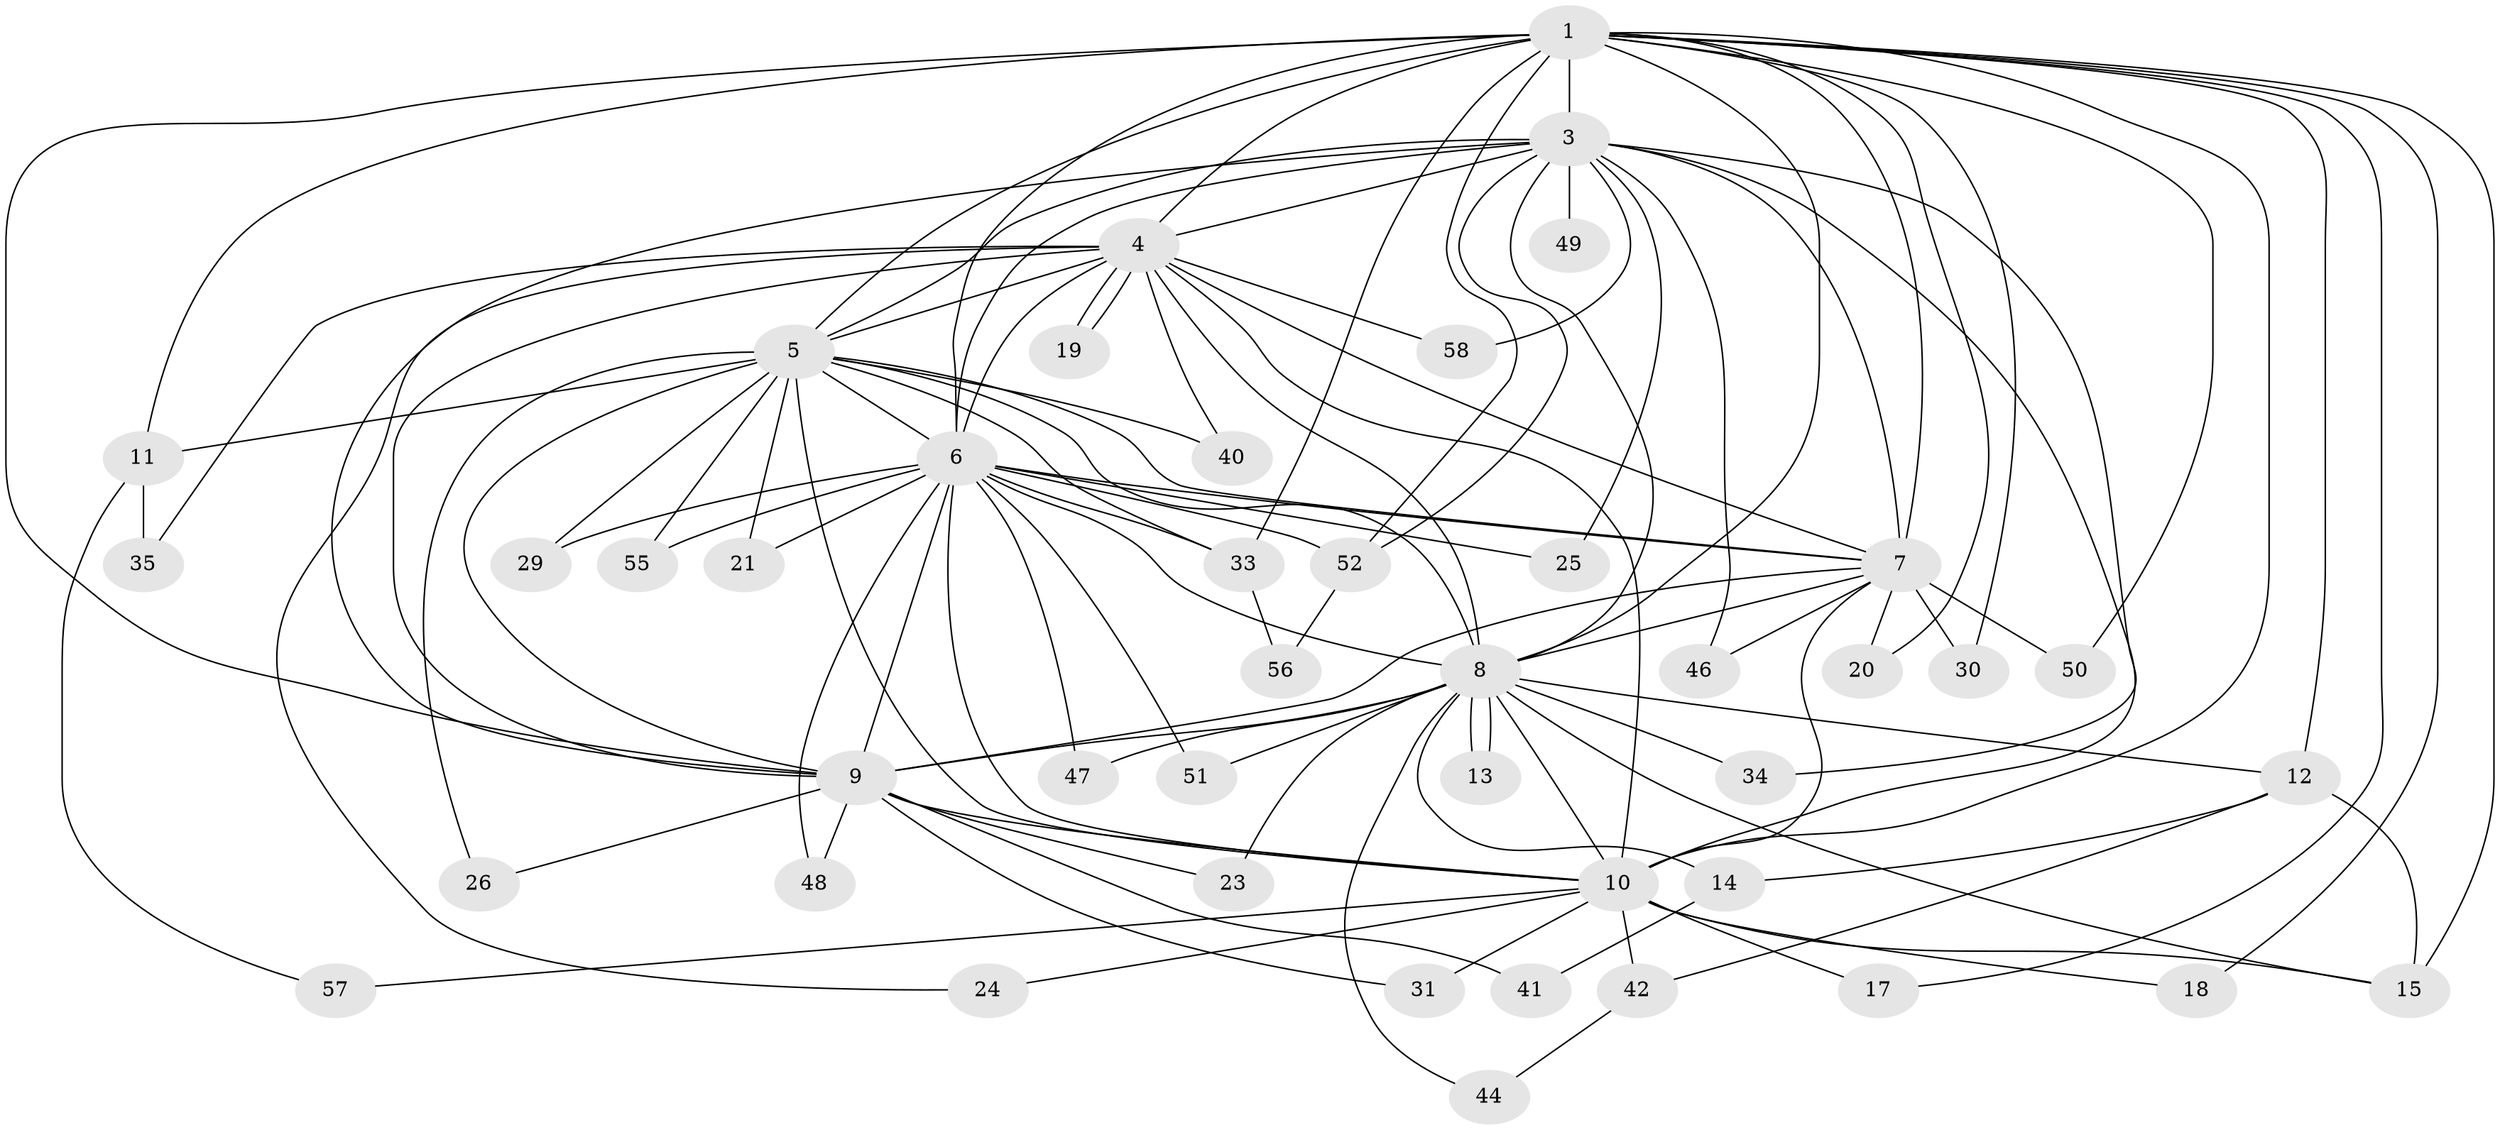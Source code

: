 // Generated by graph-tools (version 1.1) at 2025/23/03/03/25 07:23:39]
// undirected, 44 vertices, 109 edges
graph export_dot {
graph [start="1"]
  node [color=gray90,style=filled];
  1 [super="+2"];
  3 [super="+43"];
  4 [super="+37"];
  5 [super="+36"];
  6 [super="+45"];
  7 [super="+22"];
  8 [super="+27"];
  9 [super="+32"];
  10 [super="+54"];
  11 [super="+38"];
  12 [super="+16"];
  13;
  14;
  15 [super="+28"];
  17;
  18;
  19;
  20;
  21;
  23;
  24;
  25;
  26;
  29;
  30;
  31;
  33 [super="+39"];
  34;
  35;
  40;
  41;
  42;
  44;
  46;
  47;
  48;
  49;
  50;
  51;
  52 [super="+53"];
  55;
  56;
  57;
  58;
  1 -- 3 [weight=2];
  1 -- 4 [weight=2];
  1 -- 5 [weight=2];
  1 -- 6 [weight=3];
  1 -- 7 [weight=3];
  1 -- 8 [weight=2];
  1 -- 9 [weight=2];
  1 -- 10 [weight=2];
  1 -- 11 [weight=2];
  1 -- 12;
  1 -- 15;
  1 -- 20;
  1 -- 30;
  1 -- 33;
  1 -- 50;
  1 -- 52;
  1 -- 17;
  1 -- 18;
  3 -- 4;
  3 -- 5;
  3 -- 6 [weight=2];
  3 -- 7;
  3 -- 8;
  3 -- 9;
  3 -- 10;
  3 -- 25;
  3 -- 34;
  3 -- 46;
  3 -- 49 [weight=2];
  3 -- 58;
  3 -- 52;
  4 -- 5 [weight=2];
  4 -- 6;
  4 -- 7;
  4 -- 8;
  4 -- 9;
  4 -- 10;
  4 -- 19;
  4 -- 19;
  4 -- 24;
  4 -- 35;
  4 -- 40;
  4 -- 58;
  5 -- 6;
  5 -- 7;
  5 -- 8 [weight=2];
  5 -- 9;
  5 -- 10;
  5 -- 11;
  5 -- 21;
  5 -- 26;
  5 -- 29;
  5 -- 33;
  5 -- 40;
  5 -- 55;
  6 -- 7;
  6 -- 8;
  6 -- 9;
  6 -- 10;
  6 -- 21;
  6 -- 25;
  6 -- 29;
  6 -- 47;
  6 -- 48;
  6 -- 51;
  6 -- 52;
  6 -- 55;
  6 -- 33;
  7 -- 8;
  7 -- 9;
  7 -- 10;
  7 -- 20;
  7 -- 30;
  7 -- 46;
  7 -- 50;
  8 -- 9;
  8 -- 10;
  8 -- 12;
  8 -- 13;
  8 -- 13;
  8 -- 14;
  8 -- 23;
  8 -- 34;
  8 -- 44;
  8 -- 47;
  8 -- 51;
  8 -- 15;
  9 -- 10;
  9 -- 23;
  9 -- 26;
  9 -- 31;
  9 -- 41;
  9 -- 48;
  10 -- 15;
  10 -- 17;
  10 -- 18;
  10 -- 24;
  10 -- 31;
  10 -- 42;
  10 -- 57;
  11 -- 35;
  11 -- 57;
  12 -- 14;
  12 -- 42;
  12 -- 15;
  14 -- 41;
  33 -- 56;
  42 -- 44;
  52 -- 56;
}
